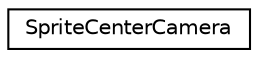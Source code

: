 digraph "Graphical Class Hierarchy"
{
 // LATEX_PDF_SIZE
  edge [fontname="Helvetica",fontsize="10",labelfontname="Helvetica",labelfontsize="10"];
  node [fontname="Helvetica",fontsize="10",shape=record];
  rankdir="LR";
  Node0 [label="SpriteCenterCamera",height=0.2,width=0.4,color="black", fillcolor="white", style="filled",URL="$classSpriteCenterCamera.html",tooltip=" "];
}
